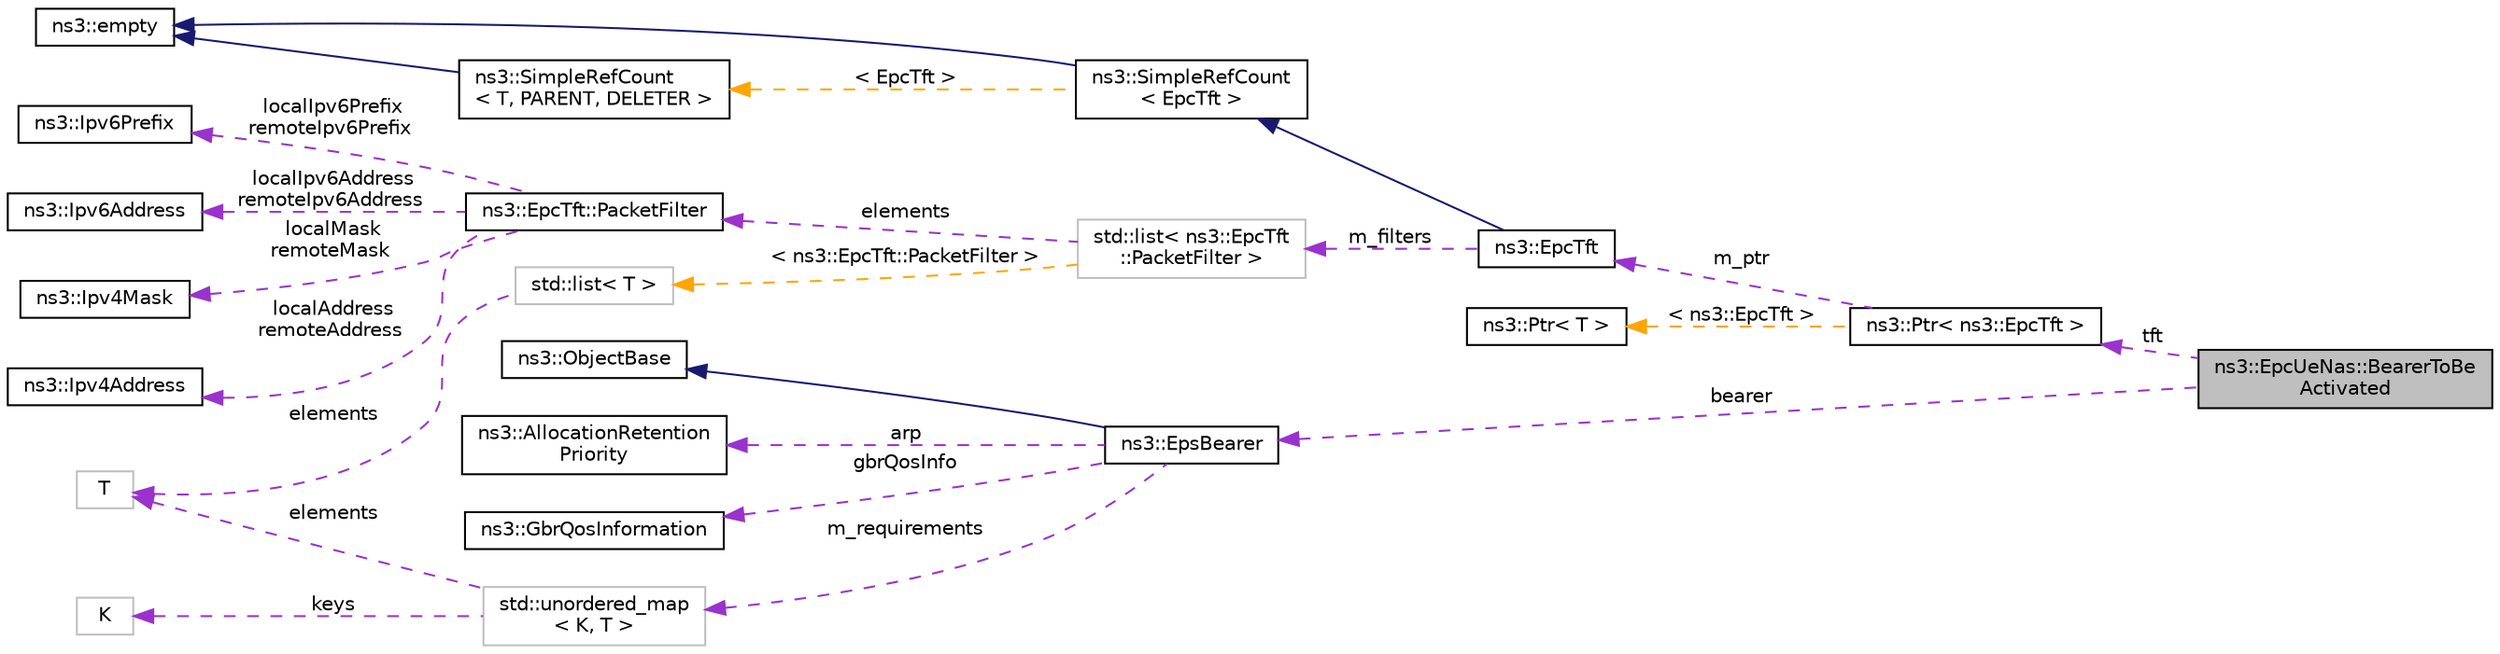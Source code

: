 digraph "ns3::EpcUeNas::BearerToBeActivated"
{
 // LATEX_PDF_SIZE
  edge [fontname="Helvetica",fontsize="10",labelfontname="Helvetica",labelfontsize="10"];
  node [fontname="Helvetica",fontsize="10",shape=record];
  rankdir="LR";
  Node1 [label="ns3::EpcUeNas::BearerToBe\lActivated",height=0.2,width=0.4,color="black", fillcolor="grey75", style="filled", fontcolor="black",tooltip="BearerToBeActivated structure."];
  Node2 -> Node1 [dir="back",color="darkorchid3",fontsize="10",style="dashed",label=" tft" ,fontname="Helvetica"];
  Node2 [label="ns3::Ptr\< ns3::EpcTft \>",height=0.2,width=0.4,color="black", fillcolor="white", style="filled",URL="$classns3_1_1_ptr.html",tooltip=" "];
  Node3 -> Node2 [dir="back",color="darkorchid3",fontsize="10",style="dashed",label=" m_ptr" ,fontname="Helvetica"];
  Node3 [label="ns3::EpcTft",height=0.2,width=0.4,color="black", fillcolor="white", style="filled",URL="$classns3_1_1_epc_tft.html",tooltip="This class implements the EPS bearer Traffic Flow Template (TFT), which is the set of all packet filt..."];
  Node4 -> Node3 [dir="back",color="midnightblue",fontsize="10",style="solid",fontname="Helvetica"];
  Node4 [label="ns3::SimpleRefCount\l\< EpcTft \>",height=0.2,width=0.4,color="black", fillcolor="white", style="filled",URL="$classns3_1_1_simple_ref_count.html",tooltip=" "];
  Node5 -> Node4 [dir="back",color="midnightblue",fontsize="10",style="solid",fontname="Helvetica"];
  Node5 [label="ns3::empty",height=0.2,width=0.4,color="black", fillcolor="white", style="filled",URL="$classns3_1_1empty.html",tooltip="make Callback use a separate empty type"];
  Node6 -> Node4 [dir="back",color="orange",fontsize="10",style="dashed",label=" \< EpcTft \>" ,fontname="Helvetica"];
  Node6 [label="ns3::SimpleRefCount\l\< T, PARENT, DELETER \>",height=0.2,width=0.4,color="black", fillcolor="white", style="filled",URL="$classns3_1_1_simple_ref_count.html",tooltip="A template-based reference counting class."];
  Node5 -> Node6 [dir="back",color="midnightblue",fontsize="10",style="solid",fontname="Helvetica"];
  Node7 -> Node3 [dir="back",color="darkorchid3",fontsize="10",style="dashed",label=" m_filters" ,fontname="Helvetica"];
  Node7 [label="std::list\< ns3::EpcTft\l::PacketFilter \>",height=0.2,width=0.4,color="grey75", fillcolor="white", style="filled",tooltip=" "];
  Node8 -> Node7 [dir="back",color="darkorchid3",fontsize="10",style="dashed",label=" elements" ,fontname="Helvetica"];
  Node8 [label="ns3::EpcTft::PacketFilter",height=0.2,width=0.4,color="black", fillcolor="white", style="filled",URL="$structns3_1_1_epc_tft_1_1_packet_filter.html",tooltip="Implement the data structure representing a TrafficFlowTemplate Packet Filter."];
  Node9 -> Node8 [dir="back",color="darkorchid3",fontsize="10",style="dashed",label=" localIpv6Prefix\nremoteIpv6Prefix" ,fontname="Helvetica"];
  Node9 [label="ns3::Ipv6Prefix",height=0.2,width=0.4,color="black", fillcolor="white", style="filled",URL="$classns3_1_1_ipv6_prefix.html",tooltip="Describes an IPv6 prefix."];
  Node10 -> Node8 [dir="back",color="darkorchid3",fontsize="10",style="dashed",label=" localIpv6Address\nremoteIpv6Address" ,fontname="Helvetica"];
  Node10 [label="ns3::Ipv6Address",height=0.2,width=0.4,color="black", fillcolor="white", style="filled",URL="$classns3_1_1_ipv6_address.html",tooltip="Describes an IPv6 address."];
  Node11 -> Node8 [dir="back",color="darkorchid3",fontsize="10",style="dashed",label=" localMask\nremoteMask" ,fontname="Helvetica"];
  Node11 [label="ns3::Ipv4Mask",height=0.2,width=0.4,color="black", fillcolor="white", style="filled",URL="$classns3_1_1_ipv4_mask.html",tooltip="a class to represent an Ipv4 address mask"];
  Node12 -> Node8 [dir="back",color="darkorchid3",fontsize="10",style="dashed",label=" localAddress\nremoteAddress" ,fontname="Helvetica"];
  Node12 [label="ns3::Ipv4Address",height=0.2,width=0.4,color="black", fillcolor="white", style="filled",URL="$classns3_1_1_ipv4_address.html",tooltip="Ipv4 addresses are stored in host order in this class."];
  Node13 -> Node7 [dir="back",color="orange",fontsize="10",style="dashed",label=" \< ns3::EpcTft::PacketFilter \>" ,fontname="Helvetica"];
  Node13 [label="std::list\< T \>",height=0.2,width=0.4,color="grey75", fillcolor="white", style="filled",tooltip=" "];
  Node14 -> Node13 [dir="back",color="darkorchid3",fontsize="10",style="dashed",label=" elements" ,fontname="Helvetica"];
  Node14 [label="T",height=0.2,width=0.4,color="grey75", fillcolor="white", style="filled",tooltip=" "];
  Node15 -> Node2 [dir="back",color="orange",fontsize="10",style="dashed",label=" \< ns3::EpcTft \>" ,fontname="Helvetica"];
  Node15 [label="ns3::Ptr\< T \>",height=0.2,width=0.4,color="black", fillcolor="white", style="filled",URL="$classns3_1_1_ptr.html",tooltip="Smart pointer class similar to boost::intrusive_ptr."];
  Node16 -> Node1 [dir="back",color="darkorchid3",fontsize="10",style="dashed",label=" bearer" ,fontname="Helvetica"];
  Node16 [label="ns3::EpsBearer",height=0.2,width=0.4,color="black", fillcolor="white", style="filled",URL="$classns3_1_1_eps_bearer.html",tooltip="This class contains the specification of EPS Bearers."];
  Node17 -> Node16 [dir="back",color="midnightblue",fontsize="10",style="solid",fontname="Helvetica"];
  Node17 [label="ns3::ObjectBase",height=0.2,width=0.4,color="black", fillcolor="white", style="filled",URL="$classns3_1_1_object_base.html",tooltip="Anchor the ns-3 type and attribute system."];
  Node18 -> Node16 [dir="back",color="darkorchid3",fontsize="10",style="dashed",label=" arp" ,fontname="Helvetica"];
  Node18 [label="ns3::AllocationRetention\lPriority",height=0.2,width=0.4,color="black", fillcolor="white", style="filled",URL="$structns3_1_1_allocation_retention_priority.html",tooltip="3GPP 23.203 Section 6.1.7.3 Allocation and Retention Priority characteristics"];
  Node19 -> Node16 [dir="back",color="darkorchid3",fontsize="10",style="dashed",label=" gbrQosInfo" ,fontname="Helvetica"];
  Node19 [label="ns3::GbrQosInformation",height=0.2,width=0.4,color="black", fillcolor="white", style="filled",URL="$structns3_1_1_gbr_qos_information.html",tooltip="3GPP TS 36.413 9.2.1.18 GBR QoS Information"];
  Node20 -> Node16 [dir="back",color="darkorchid3",fontsize="10",style="dashed",label=" m_requirements" ,fontname="Helvetica"];
  Node20 [label="std::unordered_map\l\< K, T \>",height=0.2,width=0.4,color="grey75", fillcolor="white", style="filled",tooltip=" "];
  Node21 -> Node20 [dir="back",color="darkorchid3",fontsize="10",style="dashed",label=" keys" ,fontname="Helvetica"];
  Node21 [label="K",height=0.2,width=0.4,color="grey75", fillcolor="white", style="filled",tooltip=" "];
  Node14 -> Node20 [dir="back",color="darkorchid3",fontsize="10",style="dashed",label=" elements" ,fontname="Helvetica"];
}
